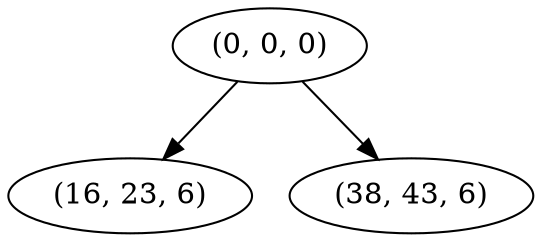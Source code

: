 digraph tree {
    "(0, 0, 0)";
    "(16, 23, 6)";
    "(38, 43, 6)";
    "(0, 0, 0)" -> "(16, 23, 6)";
    "(0, 0, 0)" -> "(38, 43, 6)";
}
